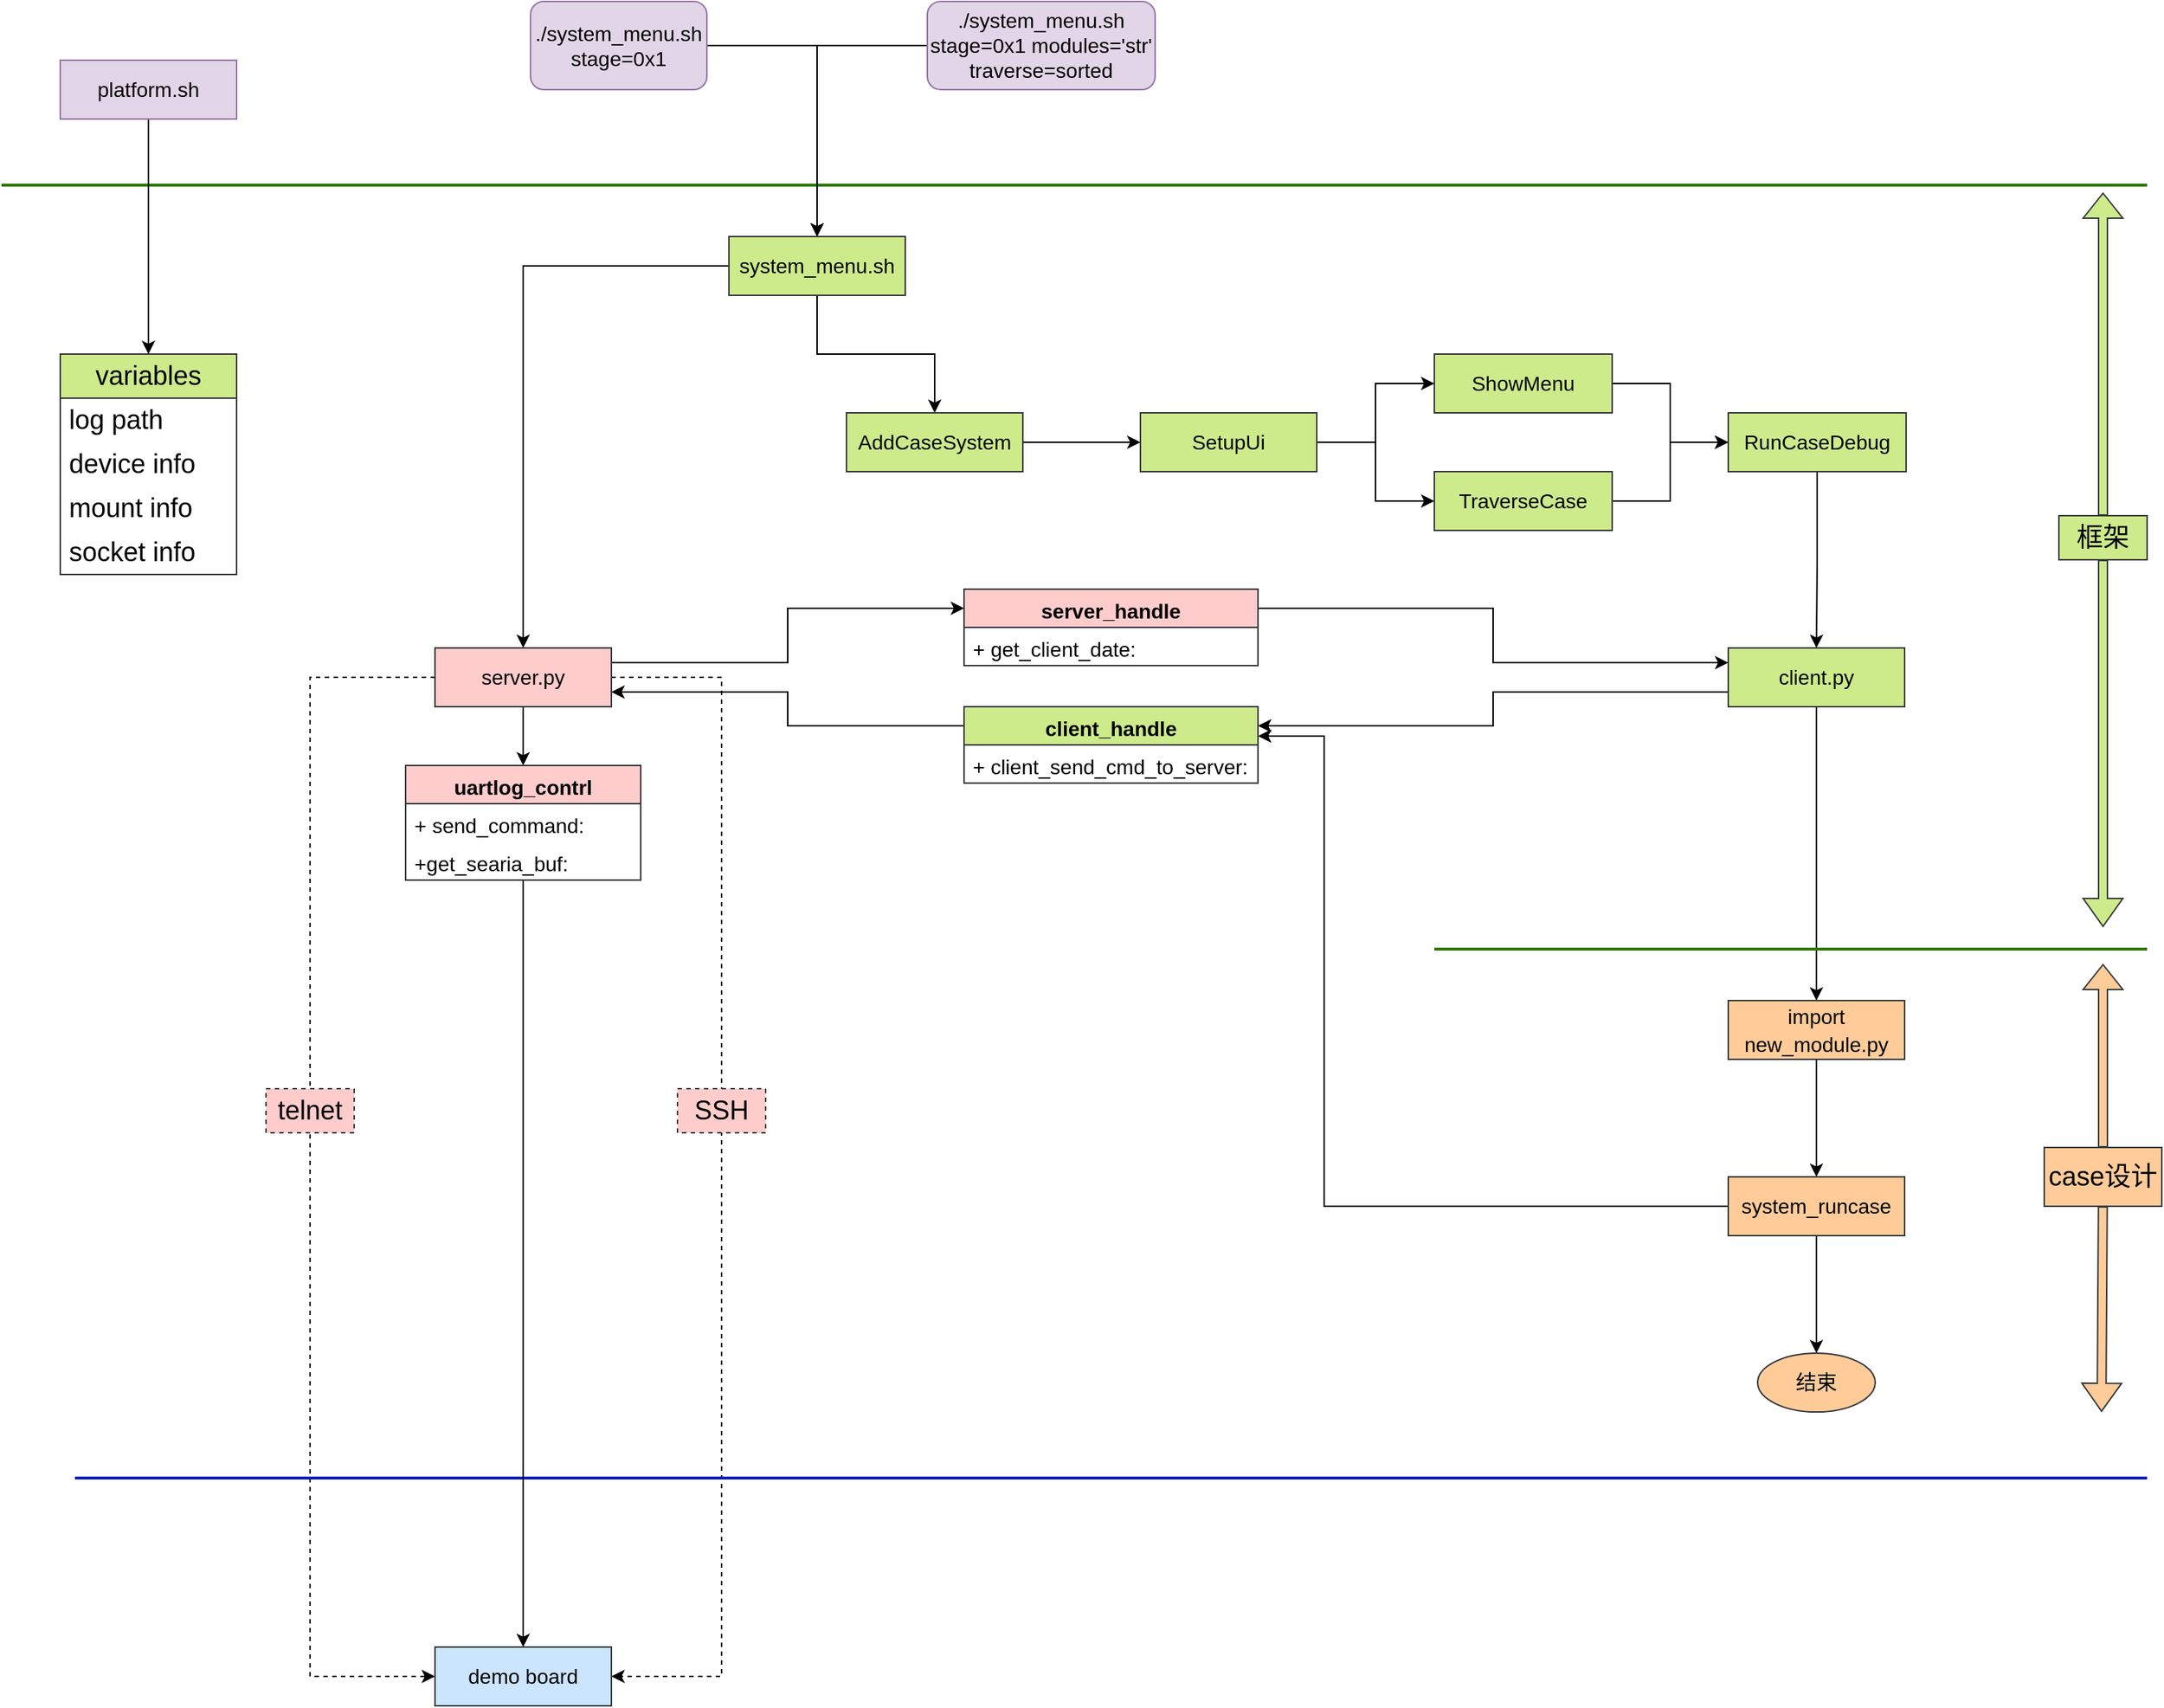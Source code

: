 <mxfile version="20.8.16" type="device"><diagram id="mtC9821Y8kxJ7KapMrtM" name="整体流程"><mxGraphModel dx="1418" dy="828" grid="1" gridSize="10" guides="1" tooltips="1" connect="1" arrows="1" fold="1" page="1" pageScale="1" pageWidth="2339" pageHeight="3300" math="0" shadow="0"><root><mxCell id="0"/><mxCell id="1" parent="0"/><mxCell id="lUJEYl0EKb9cv4dVLk5J-13" style="edgeStyle=orthogonalEdgeStyle;rounded=0;orthogonalLoop=1;jettySize=auto;html=1;entryX=0.5;entryY=0;entryDx=0;entryDy=0;fontFamily=Helvetica;fontSize=14;fontColor=#000000;" parent="1" source="lUJEYl0EKb9cv4dVLk5J-1" target="lUJEYl0EKb9cv4dVLk5J-2" edge="1"><mxGeometry relative="1" as="geometry"/></mxCell><mxCell id="lUJEYl0EKb9cv4dVLk5J-1" value="./system_menu.sh stage=0x1" style="rounded=1;whiteSpace=wrap;html=1;labelBackgroundColor=none;fontSize=14;fillColor=#e1d5e7;strokeColor=#9673a6;" parent="1" vertex="1"><mxGeometry x="680" y="440" width="120" height="60" as="geometry"/></mxCell><mxCell id="lUJEYl0EKb9cv4dVLk5J-14" style="edgeStyle=orthogonalEdgeStyle;rounded=0;orthogonalLoop=1;jettySize=auto;html=1;entryX=0.5;entryY=0;entryDx=0;entryDy=0;fontFamily=Helvetica;fontSize=14;fontColor=#000000;" parent="1" source="lUJEYl0EKb9cv4dVLk5J-2" target="lUJEYl0EKb9cv4dVLk5J-3" edge="1"><mxGeometry relative="1" as="geometry"/></mxCell><mxCell id="lUJEYl0EKb9cv4dVLk5J-15" style="edgeStyle=orthogonalEdgeStyle;rounded=0;orthogonalLoop=1;jettySize=auto;html=1;entryX=0.5;entryY=0;entryDx=0;entryDy=0;fontFamily=Helvetica;fontSize=14;fontColor=#000000;" parent="1" source="lUJEYl0EKb9cv4dVLk5J-2" target="lUJEYl0EKb9cv4dVLk5J-9" edge="1"><mxGeometry relative="1" as="geometry"/></mxCell><mxCell id="lUJEYl0EKb9cv4dVLk5J-2" value="system_menu.sh" style="rounded=0;whiteSpace=wrap;html=1;labelBackgroundColor=none;fontSize=14;fillColor=#cdeb8b;strokeColor=#36393d;" parent="1" vertex="1"><mxGeometry x="815" y="600" width="120" height="40" as="geometry"/></mxCell><mxCell id="LHMmx0gpbpKF3Mr3bv2h-12" style="edgeStyle=orthogonalEdgeStyle;rounded=0;orthogonalLoop=1;jettySize=auto;html=1;entryX=0;entryY=0.25;entryDx=0;entryDy=0;fontFamily=Helvetica;fontSize=14;fontColor=#000000;exitX=1;exitY=0.25;exitDx=0;exitDy=0;" parent="1" source="lUJEYl0EKb9cv4dVLk5J-3" target="LHMmx0gpbpKF3Mr3bv2h-6" edge="1"><mxGeometry relative="1" as="geometry"/></mxCell><mxCell id="LHMmx0gpbpKF3Mr3bv2h-20" style="edgeStyle=orthogonalEdgeStyle;rounded=0;orthogonalLoop=1;jettySize=auto;html=1;entryX=0.5;entryY=0;entryDx=0;entryDy=0;fontFamily=Helvetica;fontSize=14;fontColor=#000000;" parent="1" source="lUJEYl0EKb9cv4dVLk5J-3" target="LHMmx0gpbpKF3Mr3bv2h-18" edge="1"><mxGeometry relative="1" as="geometry"/></mxCell><mxCell id="LHMmx0gpbpKF3Mr3bv2h-40" style="edgeStyle=orthogonalEdgeStyle;rounded=0;orthogonalLoop=1;jettySize=auto;html=1;entryX=0;entryY=0.5;entryDx=0;entryDy=0;fontFamily=Helvetica;fontSize=18;fontColor=#000000;dashed=1;" parent="1" source="lUJEYl0EKb9cv4dVLk5J-3" target="lUJEYl0EKb9cv4dVLk5J-25" edge="1"><mxGeometry relative="1" as="geometry"><Array as="points"><mxPoint x="530" y="900"/><mxPoint x="530" y="1580"/></Array></mxGeometry></mxCell><mxCell id="LHMmx0gpbpKF3Mr3bv2h-42" style="edgeStyle=orthogonalEdgeStyle;rounded=0;orthogonalLoop=1;jettySize=auto;html=1;entryX=1;entryY=0.5;entryDx=0;entryDy=0;dashed=1;fontFamily=Helvetica;fontSize=18;fontColor=#000000;" parent="1" source="lUJEYl0EKb9cv4dVLk5J-3" target="lUJEYl0EKb9cv4dVLk5J-25" edge="1"><mxGeometry relative="1" as="geometry"><Array as="points"><mxPoint x="810" y="900"/><mxPoint x="810" y="1580"/></Array></mxGeometry></mxCell><mxCell id="lUJEYl0EKb9cv4dVLk5J-3" value="&lt;div style=&quot;line-height: 19px;&quot;&gt;server.py&lt;/div&gt;" style="rounded=0;whiteSpace=wrap;html=1;labelBackgroundColor=none;fontSize=14;fillColor=#ffcccc;strokeColor=#36393d;" parent="1" vertex="1"><mxGeometry x="615" y="880" width="120" height="40" as="geometry"/></mxCell><mxCell id="lUJEYl0EKb9cv4dVLk5J-22" style="edgeStyle=orthogonalEdgeStyle;rounded=0;orthogonalLoop=1;jettySize=auto;html=1;entryX=0.5;entryY=0;entryDx=0;entryDy=0;fontFamily=Helvetica;fontSize=14;fontColor=#000000;" parent="1" source="lUJEYl0EKb9cv4dVLk5J-4" target="lUJEYl0EKb9cv4dVLk5J-10" edge="1"><mxGeometry relative="1" as="geometry"/></mxCell><mxCell id="LHMmx0gpbpKF3Mr3bv2h-14" style="edgeStyle=orthogonalEdgeStyle;rounded=0;orthogonalLoop=1;jettySize=auto;html=1;entryX=1;entryY=0.25;entryDx=0;entryDy=0;fontFamily=Helvetica;fontSize=14;fontColor=#000000;exitX=0;exitY=0.75;exitDx=0;exitDy=0;" parent="1" source="lUJEYl0EKb9cv4dVLk5J-4" target="LHMmx0gpbpKF3Mr3bv2h-10" edge="1"><mxGeometry relative="1" as="geometry"/></mxCell><mxCell id="lUJEYl0EKb9cv4dVLk5J-4" value="&lt;div style=&quot;line-height: 19px;&quot;&gt;client.py&lt;/div&gt;" style="rounded=0;whiteSpace=wrap;html=1;labelBackgroundColor=none;fontSize=14;fillColor=#cdeb8b;strokeColor=#36393d;" parent="1" vertex="1"><mxGeometry x="1495" y="880" width="120" height="40" as="geometry"/></mxCell><mxCell id="lUJEYl0EKb9cv4dVLk5J-17" style="edgeStyle=orthogonalEdgeStyle;rounded=0;orthogonalLoop=1;jettySize=auto;html=1;entryX=0;entryY=0.5;entryDx=0;entryDy=0;fontFamily=Helvetica;fontSize=14;fontColor=#000000;" parent="1" source="lUJEYl0EKb9cv4dVLk5J-5" target="lUJEYl0EKb9cv4dVLk5J-6" edge="1"><mxGeometry relative="1" as="geometry"/></mxCell><mxCell id="lUJEYl0EKb9cv4dVLk5J-18" style="edgeStyle=orthogonalEdgeStyle;rounded=0;orthogonalLoop=1;jettySize=auto;html=1;entryX=0;entryY=0.5;entryDx=0;entryDy=0;fontFamily=Helvetica;fontSize=14;fontColor=#000000;" parent="1" source="lUJEYl0EKb9cv4dVLk5J-5" target="lUJEYl0EKb9cv4dVLk5J-8" edge="1"><mxGeometry relative="1" as="geometry"/></mxCell><mxCell id="lUJEYl0EKb9cv4dVLk5J-5" value="&lt;div style=&quot;line-height: 19px;&quot;&gt;SetupUi&lt;/div&gt;" style="rounded=0;whiteSpace=wrap;html=1;labelBackgroundColor=none;fontSize=14;fillColor=#cdeb8b;strokeColor=#36393d;" parent="1" vertex="1"><mxGeometry x="1095" y="720" width="120" height="40" as="geometry"/></mxCell><mxCell id="lUJEYl0EKb9cv4dVLk5J-19" style="edgeStyle=orthogonalEdgeStyle;rounded=0;orthogonalLoop=1;jettySize=auto;html=1;entryX=0;entryY=0.5;entryDx=0;entryDy=0;fontFamily=Helvetica;fontSize=14;fontColor=#000000;" parent="1" source="lUJEYl0EKb9cv4dVLk5J-6" target="lUJEYl0EKb9cv4dVLk5J-7" edge="1"><mxGeometry relative="1" as="geometry"/></mxCell><mxCell id="lUJEYl0EKb9cv4dVLk5J-6" value="&lt;div style=&quot;line-height: 19px;&quot;&gt;ShowMenu&lt;/div&gt;" style="rounded=0;whiteSpace=wrap;html=1;labelBackgroundColor=none;fontSize=14;fillColor=#cdeb8b;strokeColor=#36393d;" parent="1" vertex="1"><mxGeometry x="1295" y="680" width="121" height="40" as="geometry"/></mxCell><mxCell id="lUJEYl0EKb9cv4dVLk5J-21" style="edgeStyle=orthogonalEdgeStyle;rounded=0;orthogonalLoop=1;jettySize=auto;html=1;entryX=0.5;entryY=0;entryDx=0;entryDy=0;fontFamily=Helvetica;fontSize=14;fontColor=#000000;" parent="1" source="lUJEYl0EKb9cv4dVLk5J-7" target="lUJEYl0EKb9cv4dVLk5J-4" edge="1"><mxGeometry relative="1" as="geometry"/></mxCell><mxCell id="lUJEYl0EKb9cv4dVLk5J-7" value="&lt;div style=&quot;line-height: 19px;&quot;&gt;RunCaseDebug&lt;/div&gt;" style="rounded=0;whiteSpace=wrap;html=1;labelBackgroundColor=none;fontSize=14;fillColor=#cdeb8b;strokeColor=#36393d;" parent="1" vertex="1"><mxGeometry x="1495" y="720" width="121" height="40" as="geometry"/></mxCell><mxCell id="lUJEYl0EKb9cv4dVLk5J-20" style="edgeStyle=orthogonalEdgeStyle;rounded=0;orthogonalLoop=1;jettySize=auto;html=1;entryX=0;entryY=0.5;entryDx=0;entryDy=0;fontFamily=Helvetica;fontSize=14;fontColor=#000000;" parent="1" source="lUJEYl0EKb9cv4dVLk5J-8" target="lUJEYl0EKb9cv4dVLk5J-7" edge="1"><mxGeometry relative="1" as="geometry"/></mxCell><mxCell id="lUJEYl0EKb9cv4dVLk5J-8" value="&lt;div style=&quot;line-height: 19px;&quot;&gt;TraverseCase&lt;/div&gt;" style="rounded=0;whiteSpace=wrap;html=1;labelBackgroundColor=none;fontSize=14;fillColor=#cdeb8b;strokeColor=#36393d;" parent="1" vertex="1"><mxGeometry x="1295" y="760" width="121" height="40" as="geometry"/></mxCell><mxCell id="lUJEYl0EKb9cv4dVLk5J-16" style="edgeStyle=orthogonalEdgeStyle;rounded=0;orthogonalLoop=1;jettySize=auto;html=1;entryX=0;entryY=0.5;entryDx=0;entryDy=0;fontFamily=Helvetica;fontSize=14;fontColor=#000000;" parent="1" source="lUJEYl0EKb9cv4dVLk5J-9" target="lUJEYl0EKb9cv4dVLk5J-5" edge="1"><mxGeometry relative="1" as="geometry"/></mxCell><mxCell id="lUJEYl0EKb9cv4dVLk5J-9" value="&lt;div style=&quot;line-height: 19px;&quot;&gt;AddCaseSystem&lt;/div&gt;" style="rounded=0;whiteSpace=wrap;html=1;labelBackgroundColor=none;fontSize=14;fillColor=#cdeb8b;strokeColor=#36393d;" parent="1" vertex="1"><mxGeometry x="895" y="720" width="120" height="40" as="geometry"/></mxCell><mxCell id="lUJEYl0EKb9cv4dVLk5J-23" style="edgeStyle=orthogonalEdgeStyle;rounded=0;orthogonalLoop=1;jettySize=auto;html=1;entryX=0.5;entryY=0;entryDx=0;entryDy=0;fontFamily=Helvetica;fontSize=14;fontColor=#000000;" parent="1" source="lUJEYl0EKb9cv4dVLk5J-10" target="lUJEYl0EKb9cv4dVLk5J-11" edge="1"><mxGeometry relative="1" as="geometry"/></mxCell><mxCell id="lUJEYl0EKb9cv4dVLk5J-10" value="&lt;div style=&quot;line-height: 19px;&quot;&gt;import new_module.py&lt;/div&gt;" style="rounded=0;whiteSpace=wrap;html=1;labelBackgroundColor=none;fontSize=14;fillColor=#ffcc99;strokeColor=#36393d;" parent="1" vertex="1"><mxGeometry x="1495" y="1120" width="120" height="40" as="geometry"/></mxCell><mxCell id="LHMmx0gpbpKF3Mr3bv2h-17" style="edgeStyle=orthogonalEdgeStyle;rounded=0;orthogonalLoop=1;jettySize=auto;html=1;entryX=0.5;entryY=0;entryDx=0;entryDy=0;fontFamily=Helvetica;fontSize=14;fontColor=#000000;" parent="1" source="lUJEYl0EKb9cv4dVLk5J-11" target="LHMmx0gpbpKF3Mr3bv2h-16" edge="1"><mxGeometry relative="1" as="geometry"/></mxCell><mxCell id="LHMmx0gpbpKF3Mr3bv2h-35" style="edgeStyle=orthogonalEdgeStyle;rounded=0;orthogonalLoop=1;jettySize=auto;html=1;fontFamily=Helvetica;fontSize=18;fontColor=#000000;" parent="1" source="lUJEYl0EKb9cv4dVLk5J-11" target="LHMmx0gpbpKF3Mr3bv2h-10" edge="1"><mxGeometry relative="1" as="geometry"><Array as="points"><mxPoint x="1220" y="1260"/><mxPoint x="1220" y="940"/></Array></mxGeometry></mxCell><mxCell id="lUJEYl0EKb9cv4dVLk5J-11" value="&lt;div style=&quot;line-height: 19px;&quot;&gt;system_runcase&lt;/div&gt;" style="rounded=0;whiteSpace=wrap;html=1;labelBackgroundColor=none;fontSize=14;fillColor=#ffcc99;strokeColor=#36393d;" parent="1" vertex="1"><mxGeometry x="1495" y="1240" width="120" height="40" as="geometry"/></mxCell><mxCell id="lUJEYl0EKb9cv4dVLk5J-12" value="" style="line;strokeWidth=2;html=1;labelBackgroundColor=none;fontFamily=Helvetica;fontSize=14;fillColor=#60a917;strokeColor=#2D7600;fontColor=#ffffff;" parent="1" vertex="1"><mxGeometry x="1295" y="1080" width="485" height="10" as="geometry"/></mxCell><mxCell id="lUJEYl0EKb9cv4dVLk5J-24" value="" style="line;strokeWidth=2;html=1;labelBackgroundColor=none;fontFamily=Helvetica;fontSize=14;fillColor=#0050ef;strokeColor=#001DBC;fontColor=#ffffff;" parent="1" vertex="1"><mxGeometry x="370" y="1440" width="1410" height="10" as="geometry"/></mxCell><mxCell id="lUJEYl0EKb9cv4dVLk5J-25" value="&lt;div style=&quot;line-height: 19px;&quot;&gt;demo board&lt;/div&gt;" style="rounded=0;whiteSpace=wrap;html=1;labelBackgroundColor=none;fontSize=14;fillColor=#cce5ff;strokeColor=#36393d;" parent="1" vertex="1"><mxGeometry x="615" y="1560" width="120" height="40" as="geometry"/></mxCell><mxCell id="LHMmx0gpbpKF3Mr3bv2h-13" style="edgeStyle=orthogonalEdgeStyle;rounded=0;orthogonalLoop=1;jettySize=auto;html=1;fontFamily=Helvetica;fontSize=14;fontColor=#000000;exitX=1;exitY=0.25;exitDx=0;exitDy=0;entryX=0;entryY=0.25;entryDx=0;entryDy=0;entryPerimeter=0;" parent="1" source="LHMmx0gpbpKF3Mr3bv2h-6" target="lUJEYl0EKb9cv4dVLk5J-4" edge="1"><mxGeometry relative="1" as="geometry"/></mxCell><mxCell id="LHMmx0gpbpKF3Mr3bv2h-6" value="server_handle" style="swimlane;fontStyle=1;align=center;verticalAlign=top;childLayout=stackLayout;horizontal=1;startSize=26;horizontalStack=0;resizeParent=1;resizeParentMax=0;resizeLast=0;collapsible=1;marginBottom=0;labelBackgroundColor=none;fontFamily=Helvetica;fontSize=14;fillColor=#ffcccc;strokeColor=#36393d;" parent="1" vertex="1"><mxGeometry x="975" y="840" width="200" height="52" as="geometry"/></mxCell><mxCell id="LHMmx0gpbpKF3Mr3bv2h-9" value="+ get_client_date: " style="text;strokeColor=none;fillColor=none;align=left;verticalAlign=top;spacingLeft=4;spacingRight=4;overflow=hidden;rotatable=0;points=[[0,0.5],[1,0.5]];portConstraint=eastwest;fontSize=14;fontFamily=Helvetica;fontColor=#000000;" parent="LHMmx0gpbpKF3Mr3bv2h-6" vertex="1"><mxGeometry y="26" width="200" height="26" as="geometry"/></mxCell><mxCell id="LHMmx0gpbpKF3Mr3bv2h-15" style="edgeStyle=orthogonalEdgeStyle;rounded=0;orthogonalLoop=1;jettySize=auto;html=1;exitX=0;exitY=0.25;exitDx=0;exitDy=0;entryX=1;entryY=0.75;entryDx=0;entryDy=0;fontFamily=Helvetica;fontSize=14;fontColor=#000000;" parent="1" source="LHMmx0gpbpKF3Mr3bv2h-10" target="lUJEYl0EKb9cv4dVLk5J-3" edge="1"><mxGeometry relative="1" as="geometry"/></mxCell><mxCell id="LHMmx0gpbpKF3Mr3bv2h-10" value="client_handle" style="swimlane;fontStyle=1;align=center;verticalAlign=top;childLayout=stackLayout;horizontal=1;startSize=26;horizontalStack=0;resizeParent=1;resizeParentMax=0;resizeLast=0;collapsible=1;marginBottom=0;labelBackgroundColor=none;fontFamily=Helvetica;fontSize=14;fillColor=#cdeb8b;strokeColor=#36393d;" parent="1" vertex="1"><mxGeometry x="975" y="920" width="200" height="52" as="geometry"/></mxCell><mxCell id="LHMmx0gpbpKF3Mr3bv2h-11" value="+ client_send_cmd_to_server: " style="text;strokeColor=none;fillColor=none;align=left;verticalAlign=top;spacingLeft=4;spacingRight=4;overflow=hidden;rotatable=0;points=[[0,0.5],[1,0.5]];portConstraint=eastwest;fontSize=14;fontFamily=Helvetica;fontColor=#000000;" parent="LHMmx0gpbpKF3Mr3bv2h-10" vertex="1"><mxGeometry y="26" width="200" height="26" as="geometry"/></mxCell><mxCell id="LHMmx0gpbpKF3Mr3bv2h-16" value="结束" style="ellipse;whiteSpace=wrap;html=1;labelBackgroundColor=none;fontFamily=Helvetica;fontSize=14;fillColor=#ffcc99;strokeColor=#36393d;" parent="1" vertex="1"><mxGeometry x="1515" y="1360" width="80" height="40" as="geometry"/></mxCell><mxCell id="LHMmx0gpbpKF3Mr3bv2h-22" style="edgeStyle=orthogonalEdgeStyle;rounded=0;orthogonalLoop=1;jettySize=auto;html=1;entryX=0.5;entryY=0;entryDx=0;entryDy=0;fontFamily=Helvetica;fontSize=14;fontColor=#000000;" parent="1" source="LHMmx0gpbpKF3Mr3bv2h-18" target="lUJEYl0EKb9cv4dVLk5J-25" edge="1"><mxGeometry relative="1" as="geometry"/></mxCell><mxCell id="LHMmx0gpbpKF3Mr3bv2h-18" value="uartlog_contrl" style="swimlane;fontStyle=1;align=center;verticalAlign=top;childLayout=stackLayout;horizontal=1;startSize=26;horizontalStack=0;resizeParent=1;resizeParentMax=0;resizeLast=0;collapsible=1;marginBottom=0;labelBackgroundColor=none;fontFamily=Helvetica;fontSize=14;fillColor=#ffcccc;strokeColor=#36393d;" parent="1" vertex="1"><mxGeometry x="595" y="960" width="160" height="78" as="geometry"/></mxCell><mxCell id="LHMmx0gpbpKF3Mr3bv2h-19" value="+ send_command: " style="text;strokeColor=none;fillColor=none;align=left;verticalAlign=top;spacingLeft=4;spacingRight=4;overflow=hidden;rotatable=0;points=[[0,0.5],[1,0.5]];portConstraint=eastwest;fontSize=14;fontFamily=Helvetica;fontColor=#000000;" parent="LHMmx0gpbpKF3Mr3bv2h-18" vertex="1"><mxGeometry y="26" width="160" height="26" as="geometry"/></mxCell><mxCell id="LHMmx0gpbpKF3Mr3bv2h-21" value="+get_searia_buf: " style="text;strokeColor=none;fillColor=none;align=left;verticalAlign=top;spacingLeft=4;spacingRight=4;overflow=hidden;rotatable=0;points=[[0,0.5],[1,0.5]];portConstraint=eastwest;fontSize=14;fontFamily=Helvetica;fontColor=#000000;" parent="LHMmx0gpbpKF3Mr3bv2h-18" vertex="1"><mxGeometry y="52" width="160" height="26" as="geometry"/></mxCell><mxCell id="LHMmx0gpbpKF3Mr3bv2h-23" value="" style="shape=flexArrow;endArrow=classic;startArrow=none;html=1;rounded=0;fontFamily=Helvetica;fontSize=14;fontColor=#000000;width=6;endSize=5.33;fillColor=#cdeb8b;strokeColor=#36393d;" parent="1" source="LHMmx0gpbpKF3Mr3bv2h-24" edge="1"><mxGeometry width="100" height="100" relative="1" as="geometry"><mxPoint x="1750" y="1070" as="sourcePoint"/><mxPoint x="1750" y="570" as="targetPoint"/></mxGeometry></mxCell><mxCell id="LHMmx0gpbpKF3Mr3bv2h-25" value="" style="shape=flexArrow;endArrow=none;startArrow=classic;html=1;rounded=0;fontFamily=Helvetica;fontSize=14;fontColor=#000000;width=6;endSize=5.33;fillColor=#cdeb8b;strokeColor=#36393d;" parent="1" target="LHMmx0gpbpKF3Mr3bv2h-24" edge="1"><mxGeometry width="100" height="100" relative="1" as="geometry"><mxPoint x="1750" y="1070.0" as="sourcePoint"/><mxPoint x="1750" y="570.0" as="targetPoint"/></mxGeometry></mxCell><mxCell id="LHMmx0gpbpKF3Mr3bv2h-24" value="&lt;font style=&quot;font-size: 18px;&quot;&gt;框架&lt;/font&gt;" style="text;html=1;strokeColor=#36393d;fillColor=#cdeb8b;align=center;verticalAlign=middle;whiteSpace=wrap;rounded=0;fontSize=14;fontFamily=Helvetica;" parent="1" vertex="1"><mxGeometry x="1720" y="790" width="60" height="30" as="geometry"/></mxCell><mxCell id="LHMmx0gpbpKF3Mr3bv2h-31" value="" style="shape=flexArrow;endArrow=classic;startArrow=none;html=1;rounded=0;fontFamily=Helvetica;fontSize=14;fontColor=#000000;width=6;endSize=5.33;fillColor=#ffcc99;strokeColor=#36393d;" parent="1" source="LHMmx0gpbpKF3Mr3bv2h-32" edge="1"><mxGeometry width="100" height="100" relative="1" as="geometry"><mxPoint x="1750" y="1595" as="sourcePoint"/><mxPoint x="1750" y="1095.0" as="targetPoint"/></mxGeometry></mxCell><mxCell id="LHMmx0gpbpKF3Mr3bv2h-34" value="" style="shape=flexArrow;endArrow=none;startArrow=classic;html=1;rounded=0;fontFamily=Helvetica;fontSize=14;fontColor=#000000;width=6;endSize=5.33;fillColor=#ffcc99;strokeColor=#36393d;" parent="1" target="LHMmx0gpbpKF3Mr3bv2h-32" edge="1"><mxGeometry width="100" height="100" relative="1" as="geometry"><mxPoint x="1749" y="1400" as="sourcePoint"/><mxPoint x="1749.29" y="1190" as="targetPoint"/></mxGeometry></mxCell><mxCell id="LHMmx0gpbpKF3Mr3bv2h-32" value="&lt;font style=&quot;font-size: 18px;&quot;&gt;case设计&lt;/font&gt;" style="text;html=1;strokeColor=#36393d;fillColor=#ffcc99;align=center;verticalAlign=middle;whiteSpace=wrap;rounded=0;fontSize=14;fontFamily=Helvetica;" parent="1" vertex="1"><mxGeometry x="1710" y="1220" width="80" height="40" as="geometry"/></mxCell><mxCell id="LHMmx0gpbpKF3Mr3bv2h-36" value="" style="line;strokeWidth=2;html=1;labelBackgroundColor=none;fontFamily=Helvetica;fontSize=14;fillColor=#60a917;strokeColor=#2D7600;fontColor=#ffffff;" parent="1" vertex="1"><mxGeometry x="320" y="560" width="1460" height="10" as="geometry"/></mxCell><mxCell id="LHMmx0gpbpKF3Mr3bv2h-39" style="edgeStyle=orthogonalEdgeStyle;rounded=0;orthogonalLoop=1;jettySize=auto;html=1;entryX=0.5;entryY=0;entryDx=0;entryDy=0;fontFamily=Helvetica;fontSize=18;fontColor=#000000;" parent="1" source="LHMmx0gpbpKF3Mr3bv2h-38" target="lUJEYl0EKb9cv4dVLk5J-2" edge="1"><mxGeometry relative="1" as="geometry"/></mxCell><mxCell id="LHMmx0gpbpKF3Mr3bv2h-38" value="./system_menu.sh stage=0x1 modules='str' traverse=sorted" style="rounded=1;whiteSpace=wrap;html=1;labelBackgroundColor=none;fontSize=14;fillColor=#e1d5e7;strokeColor=#9673a6;" parent="1" vertex="1"><mxGeometry x="950" y="440" width="155" height="60" as="geometry"/></mxCell><mxCell id="LHMmx0gpbpKF3Mr3bv2h-41" value="telnet" style="text;html=1;strokeColor=#36393d;fillColor=#ffcccc;align=center;verticalAlign=middle;whiteSpace=wrap;rounded=0;fontSize=18;fontFamily=Helvetica;dashed=1;" parent="1" vertex="1"><mxGeometry x="500" y="1180" width="60" height="30" as="geometry"/></mxCell><mxCell id="LHMmx0gpbpKF3Mr3bv2h-43" value="SSH" style="text;html=1;strokeColor=#36393d;fillColor=#ffcccc;align=center;verticalAlign=middle;whiteSpace=wrap;rounded=0;fontSize=18;fontFamily=Helvetica;dashed=1;" parent="1" vertex="1"><mxGeometry x="780" y="1180" width="60" height="30" as="geometry"/></mxCell><mxCell id="LHMmx0gpbpKF3Mr3bv2h-44" value="variables" style="swimlane;fontStyle=0;childLayout=stackLayout;horizontal=1;startSize=30;horizontalStack=0;resizeParent=1;resizeParentMax=0;resizeLast=0;collapsible=1;marginBottom=0;whiteSpace=wrap;html=1;labelBackgroundColor=none;fontFamily=Helvetica;fontSize=18;fillColor=#cdeb8b;strokeColor=#36393d;" parent="1" vertex="1"><mxGeometry x="360" y="680" width="120" height="150" as="geometry"/></mxCell><mxCell id="LHMmx0gpbpKF3Mr3bv2h-45" value="log path" style="text;strokeColor=none;fillColor=none;align=left;verticalAlign=middle;spacingLeft=4;spacingRight=4;overflow=hidden;points=[[0,0.5],[1,0.5]];portConstraint=eastwest;rotatable=0;whiteSpace=wrap;html=1;fontSize=18;fontFamily=Helvetica;fontColor=#000000;" parent="LHMmx0gpbpKF3Mr3bv2h-44" vertex="1"><mxGeometry y="30" width="120" height="30" as="geometry"/></mxCell><mxCell id="LHMmx0gpbpKF3Mr3bv2h-46" value="device info" style="text;strokeColor=none;fillColor=none;align=left;verticalAlign=middle;spacingLeft=4;spacingRight=4;overflow=hidden;points=[[0,0.5],[1,0.5]];portConstraint=eastwest;rotatable=0;whiteSpace=wrap;html=1;fontSize=18;fontFamily=Helvetica;fontColor=#000000;" parent="LHMmx0gpbpKF3Mr3bv2h-44" vertex="1"><mxGeometry y="60" width="120" height="30" as="geometry"/></mxCell><mxCell id="LHMmx0gpbpKF3Mr3bv2h-47" value="mount info" style="text;strokeColor=none;fillColor=none;align=left;verticalAlign=middle;spacingLeft=4;spacingRight=4;overflow=hidden;points=[[0,0.5],[1,0.5]];portConstraint=eastwest;rotatable=0;whiteSpace=wrap;html=1;fontSize=18;fontFamily=Helvetica;fontColor=#000000;" parent="LHMmx0gpbpKF3Mr3bv2h-44" vertex="1"><mxGeometry y="90" width="120" height="30" as="geometry"/></mxCell><mxCell id="LHMmx0gpbpKF3Mr3bv2h-50" value="socket info" style="text;strokeColor=none;fillColor=none;align=left;verticalAlign=middle;spacingLeft=4;spacingRight=4;overflow=hidden;points=[[0,0.5],[1,0.5]];portConstraint=eastwest;rotatable=0;whiteSpace=wrap;html=1;fontSize=18;fontFamily=Helvetica;fontColor=#000000;" parent="LHMmx0gpbpKF3Mr3bv2h-44" vertex="1"><mxGeometry y="120" width="120" height="30" as="geometry"/></mxCell><mxCell id="LHMmx0gpbpKF3Mr3bv2h-49" style="edgeStyle=orthogonalEdgeStyle;rounded=0;orthogonalLoop=1;jettySize=auto;html=1;entryX=0.5;entryY=0;entryDx=0;entryDy=0;fontFamily=Helvetica;fontSize=18;fontColor=#000000;" parent="1" source="LHMmx0gpbpKF3Mr3bv2h-48" target="LHMmx0gpbpKF3Mr3bv2h-44" edge="1"><mxGeometry relative="1" as="geometry"/></mxCell><mxCell id="LHMmx0gpbpKF3Mr3bv2h-48" value="platform.sh" style="rounded=0;whiteSpace=wrap;html=1;labelBackgroundColor=none;fontSize=14;fillColor=#e1d5e7;strokeColor=#9673a6;" parent="1" vertex="1"><mxGeometry x="360" y="480" width="120" height="40" as="geometry"/></mxCell></root></mxGraphModel></diagram></mxfile>